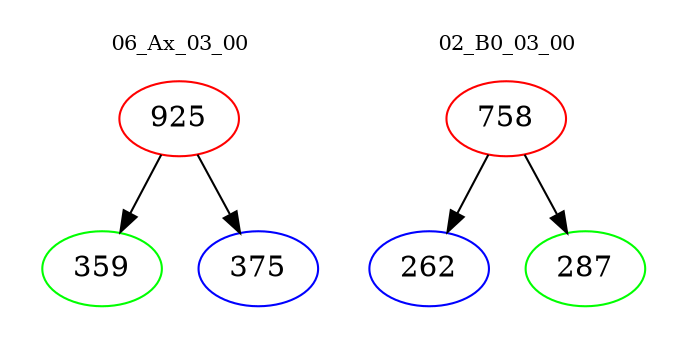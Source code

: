 digraph{
subgraph cluster_0 {
color = white
label = "06_Ax_03_00";
fontsize=10;
T0_925 [label="925", color="red"]
T0_925 -> T0_359 [color="black"]
T0_359 [label="359", color="green"]
T0_925 -> T0_375 [color="black"]
T0_375 [label="375", color="blue"]
}
subgraph cluster_1 {
color = white
label = "02_B0_03_00";
fontsize=10;
T1_758 [label="758", color="red"]
T1_758 -> T1_262 [color="black"]
T1_262 [label="262", color="blue"]
T1_758 -> T1_287 [color="black"]
T1_287 [label="287", color="green"]
}
}
